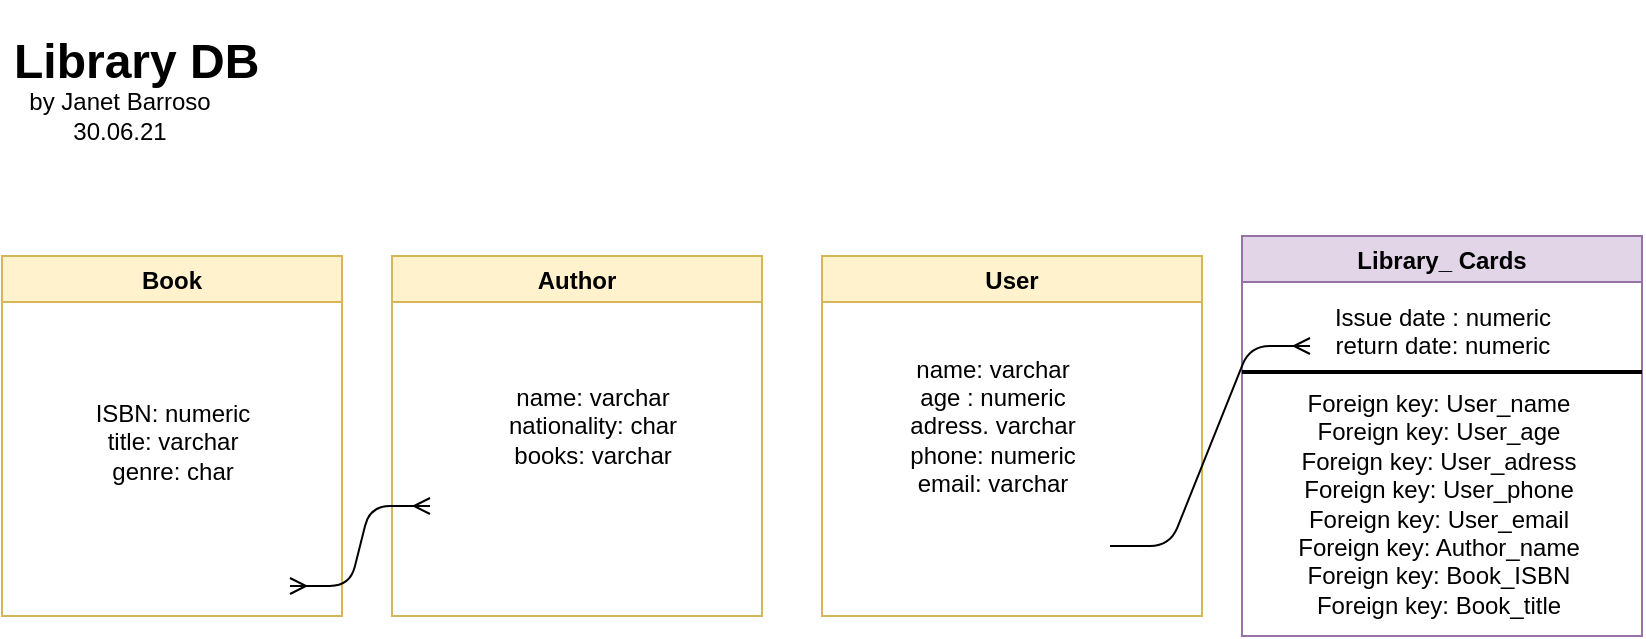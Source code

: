 <mxfile version="14.8.2" type="device"><diagram id="A95GEYsDDDISWZH60ueG" name="Page-1"><mxGraphModel dx="1422" dy="705" grid="1" gridSize="10" guides="1" tooltips="1" connect="1" arrows="1" fold="1" page="1" pageScale="1" pageWidth="850" pageHeight="1100" math="0" shadow="0"><root><mxCell id="0"/><mxCell id="1" parent="0"/><mxCell id="5AW9AReshrxSSshihMc7-1" value="&lt;h1&gt;&lt;font style=&quot;font-size: 24px&quot;&gt;&lt;b&gt;Library DB&lt;/b&gt;&lt;/font&gt;&lt;/h1&gt;" style="text;html=1;strokeColor=none;fillColor=none;align=left;verticalAlign=middle;whiteSpace=wrap;rounded=0;" vertex="1" parent="1"><mxGeometry x="20" y="28" width="140" height="10" as="geometry"/></mxCell><mxCell id="5AW9AReshrxSSshihMc7-2" value="Book" style="swimlane;fillColor=#fff2cc;strokeColor=#d6b656;" vertex="1" parent="1"><mxGeometry x="16" y="130" width="170" height="180" as="geometry"/></mxCell><mxCell id="5AW9AReshrxSSshihMc7-3" value="ISBN: numeric&lt;br&gt;title: varchar&lt;br&gt;genre: char&lt;br&gt;&lt;br&gt;" style="text;html=1;align=center;verticalAlign=middle;resizable=0;points=[];autosize=1;strokeColor=none;" vertex="1" parent="5AW9AReshrxSSshihMc7-2"><mxGeometry x="40" y="70" width="90" height="60" as="geometry"/></mxCell><mxCell id="5AW9AReshrxSSshihMc7-4" value="Author" style="swimlane;fillColor=#fff2cc;strokeColor=#d6b656;" vertex="1" parent="1"><mxGeometry x="211" y="130" width="185" height="180" as="geometry"/></mxCell><mxCell id="5AW9AReshrxSSshihMc7-5" value="name: varchar&lt;br&gt;nationality: char&lt;br&gt;books: varchar" style="text;html=1;align=center;verticalAlign=middle;resizable=0;points=[];autosize=1;strokeColor=none;" vertex="1" parent="5AW9AReshrxSSshihMc7-4"><mxGeometry x="50" y="60" width="100" height="50" as="geometry"/></mxCell><mxCell id="5AW9AReshrxSSshihMc7-6" value="User" style="swimlane;fillColor=#fff2cc;strokeColor=#d6b656;" vertex="1" parent="1"><mxGeometry x="426" y="130" width="190" height="180" as="geometry"/></mxCell><mxCell id="5AW9AReshrxSSshihMc7-7" value="name: varchar&lt;br&gt;age : numeric&lt;br&gt;adress. varchar&lt;br&gt;phone: numeric&lt;br&gt;email: varchar" style="text;html=1;align=center;verticalAlign=middle;resizable=0;points=[];autosize=1;strokeColor=none;" vertex="1" parent="1"><mxGeometry x="461" y="175" width="100" height="80" as="geometry"/></mxCell><mxCell id="5AW9AReshrxSSshihMc7-8" value="Library_ Cards" style="swimlane;fillColor=#e1d5e7;strokeColor=#9673a6;" vertex="1" parent="1"><mxGeometry x="636" y="120" width="200" height="200" as="geometry"/></mxCell><mxCell id="5AW9AReshrxSSshihMc7-9" value="Issue date : numeric&lt;br&gt;return date: numeric&lt;br&gt;&lt;br&gt;" style="text;html=1;align=center;verticalAlign=middle;resizable=0;points=[];autosize=1;strokeColor=none;" vertex="1" parent="5AW9AReshrxSSshihMc7-8"><mxGeometry x="40" y="30" width="120" height="50" as="geometry"/></mxCell><mxCell id="5AW9AReshrxSSshihMc7-11" value="" style="line;strokeWidth=2;html=1;perimeter=backbonePerimeter;points=[];outlineConnect=0;" vertex="1" parent="5AW9AReshrxSSshihMc7-8"><mxGeometry y="63" width="200" height="10" as="geometry"/></mxCell><mxCell id="5AW9AReshrxSSshihMc7-13" value="Foreign key: User_name&lt;br&gt;Foreign key: User_age&lt;br&gt;Foreign key: User_adress&lt;br&gt;Foreign key: User_phone&lt;br&gt;Foreign key: User_email&lt;br&gt;Foreign key: Author_name&lt;br&gt;Foreign key: Book_ISBN&lt;br&gt;Foreign key: Book_title" style="text;html=1;align=center;verticalAlign=middle;resizable=0;points=[];autosize=1;strokeColor=none;" vertex="1" parent="1"><mxGeometry x="654" y="194" width="160" height="120" as="geometry"/></mxCell><mxCell id="5AW9AReshrxSSshihMc7-19" value="by Janet Barroso&lt;br&gt;30.06.21" style="text;html=1;strokeColor=none;fillColor=none;align=center;verticalAlign=middle;whiteSpace=wrap;rounded=0;" vertex="1" parent="1"><mxGeometry x="20" y="50" width="110" height="20" as="geometry"/></mxCell><mxCell id="5AW9AReshrxSSshihMc7-22" value="" style="edgeStyle=entityRelationEdgeStyle;fontSize=12;html=1;endArrow=ERmany;startArrow=ERmany;" edge="1" parent="1"><mxGeometry width="100" height="100" relative="1" as="geometry"><mxPoint x="160" y="295" as="sourcePoint"/><mxPoint x="230" y="255" as="targetPoint"/></mxGeometry></mxCell><mxCell id="5AW9AReshrxSSshihMc7-23" value="" style="edgeStyle=entityRelationEdgeStyle;fontSize=12;html=1;endArrow=ERmany;" edge="1" parent="1"><mxGeometry width="100" height="100" relative="1" as="geometry"><mxPoint x="570" y="275" as="sourcePoint"/><mxPoint x="670" y="175" as="targetPoint"/></mxGeometry></mxCell></root></mxGraphModel></diagram></mxfile>
